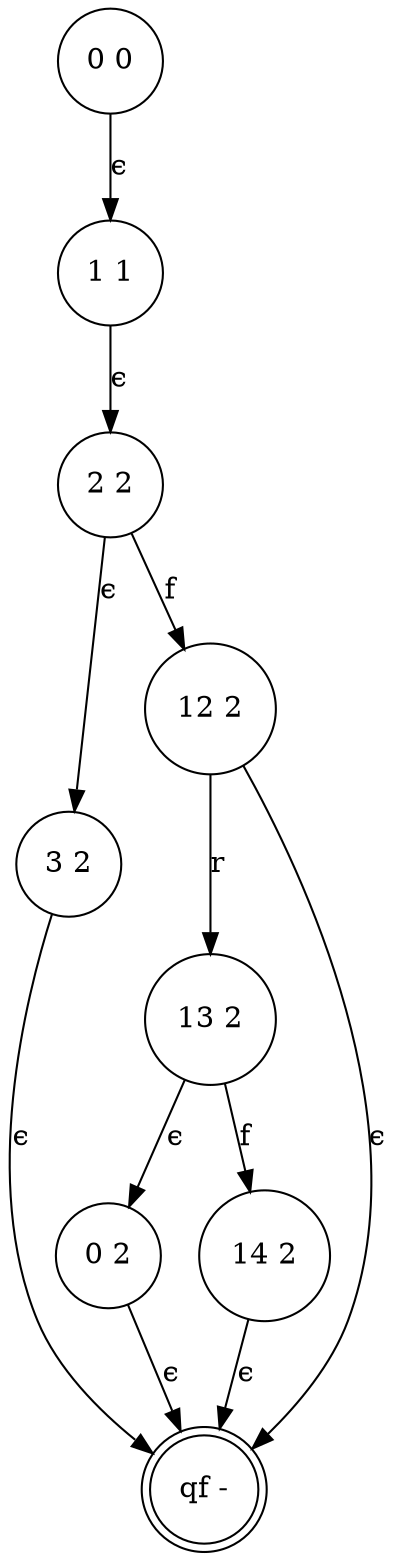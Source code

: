 digraph 1 {
	"1 1" [shape=circle]
	"2 2" [shape=circle]
	"3 2" [shape=circle]
	"12 2" [shape=circle]
	"13 2" [shape=circle]
	"0 2" [shape=circle]
	"14 2" [shape=circle]
	"qf -" [shape=doublecircle]
	"0 0" [shape=circle]
	"0 0" -> "1 1" [label="ϵ"]
	"1 1" -> "2 2" [label="ϵ"]
	"2 2" -> "3 2" [label="ϵ"]
	"2 2" -> "12 2" [label=f]
	"12 2" -> "13 2" [label=r]
	"13 2" -> "0 2" [label="ϵ"]
	"13 2" -> "14 2" [label=f]
	"3 2" -> "qf -" [label="ϵ"]
	"12 2" -> "qf -" [label="ϵ"]
	"0 2" -> "qf -" [label="ϵ"]
	"14 2" -> "qf -" [label="ϵ"]
}
